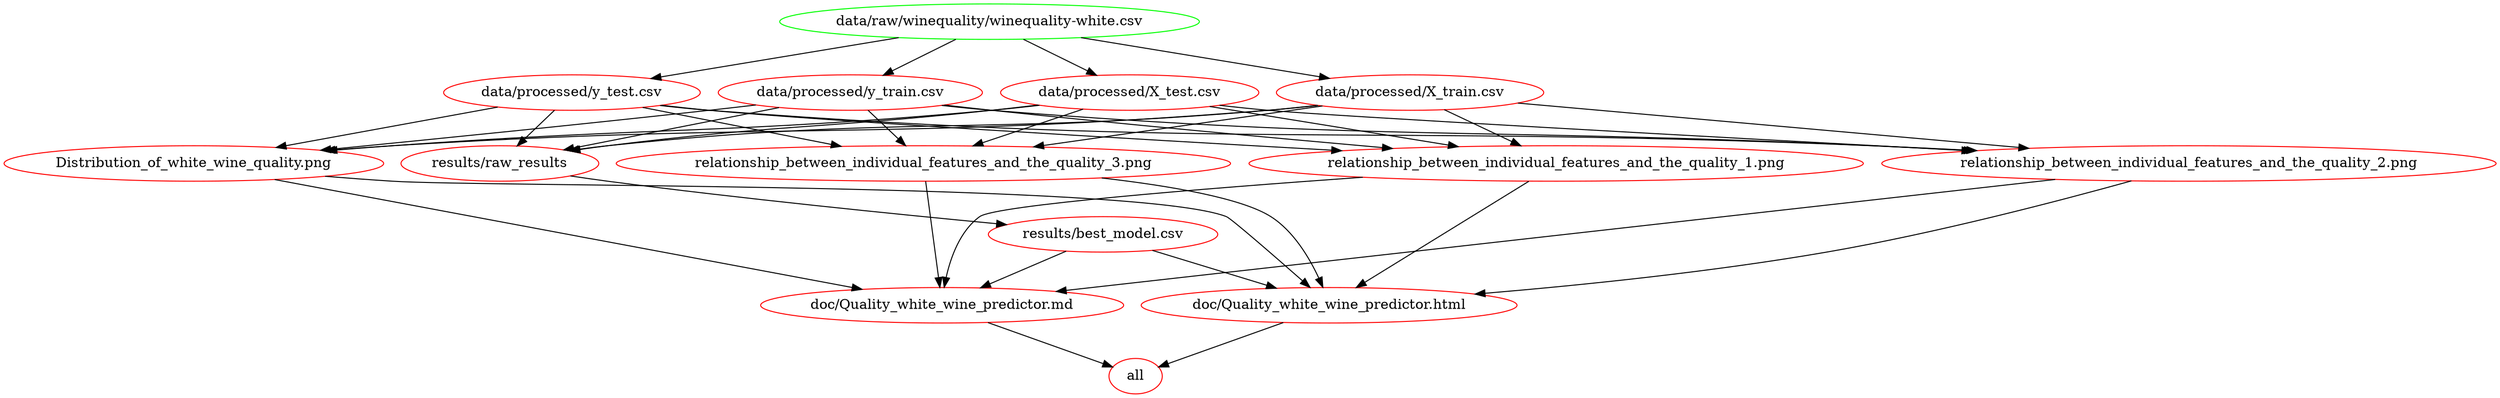 digraph G {
n12[label="Distribution_of_white_wine_quality.png", color="red"];
n2[label="all", color="red"];
n6[label="data/processed/X_test.csv", color="red"];
n8[label="data/processed/X_train.csv", color="red"];
n9[label="data/processed/y_test.csv", color="red"];
n10[label="data/processed/y_train.csv", color="red"];
n7[label="data/raw/winequality/winequality-white.csv", color="green"];
n3[label="doc/Quality_white_wine_predictor.html", color="red"];
n15[label="doc/Quality_white_wine_predictor.md", color="red"];
n13[label="relationship_between_individual_features_and_the_quality_1.png", color="red"];
n14[label="relationship_between_individual_features_and_the_quality_2.png", color="red"];
n11[label="relationship_between_individual_features_and_the_quality_3.png", color="red"];
n4[label="results/best_model.csv", color="red"];
n5[label="results/raw_results", color="red"];
n6 -> n12 ; 
n8 -> n12 ; 
n9 -> n12 ; 
n10 -> n12 ; 
n3 -> n2 ; 
n15 -> n2 ; 
n7 -> n6 ; 
n7 -> n8 ; 
n7 -> n9 ; 
n7 -> n10 ; 
n12 -> n3 ; 
n13 -> n3 ; 
n14 -> n3 ; 
n11 -> n3 ; 
n4 -> n3 ; 
n12 -> n15 ; 
n13 -> n15 ; 
n14 -> n15 ; 
n11 -> n15 ; 
n4 -> n15 ; 
n6 -> n13 ; 
n8 -> n13 ; 
n9 -> n13 ; 
n10 -> n13 ; 
n6 -> n14 ; 
n8 -> n14 ; 
n9 -> n14 ; 
n10 -> n14 ; 
n6 -> n11 ; 
n8 -> n11 ; 
n9 -> n11 ; 
n10 -> n11 ; 
n5 -> n4 ; 
n6 -> n5 ; 
n8 -> n5 ; 
n9 -> n5 ; 
n10 -> n5 ; 
}
